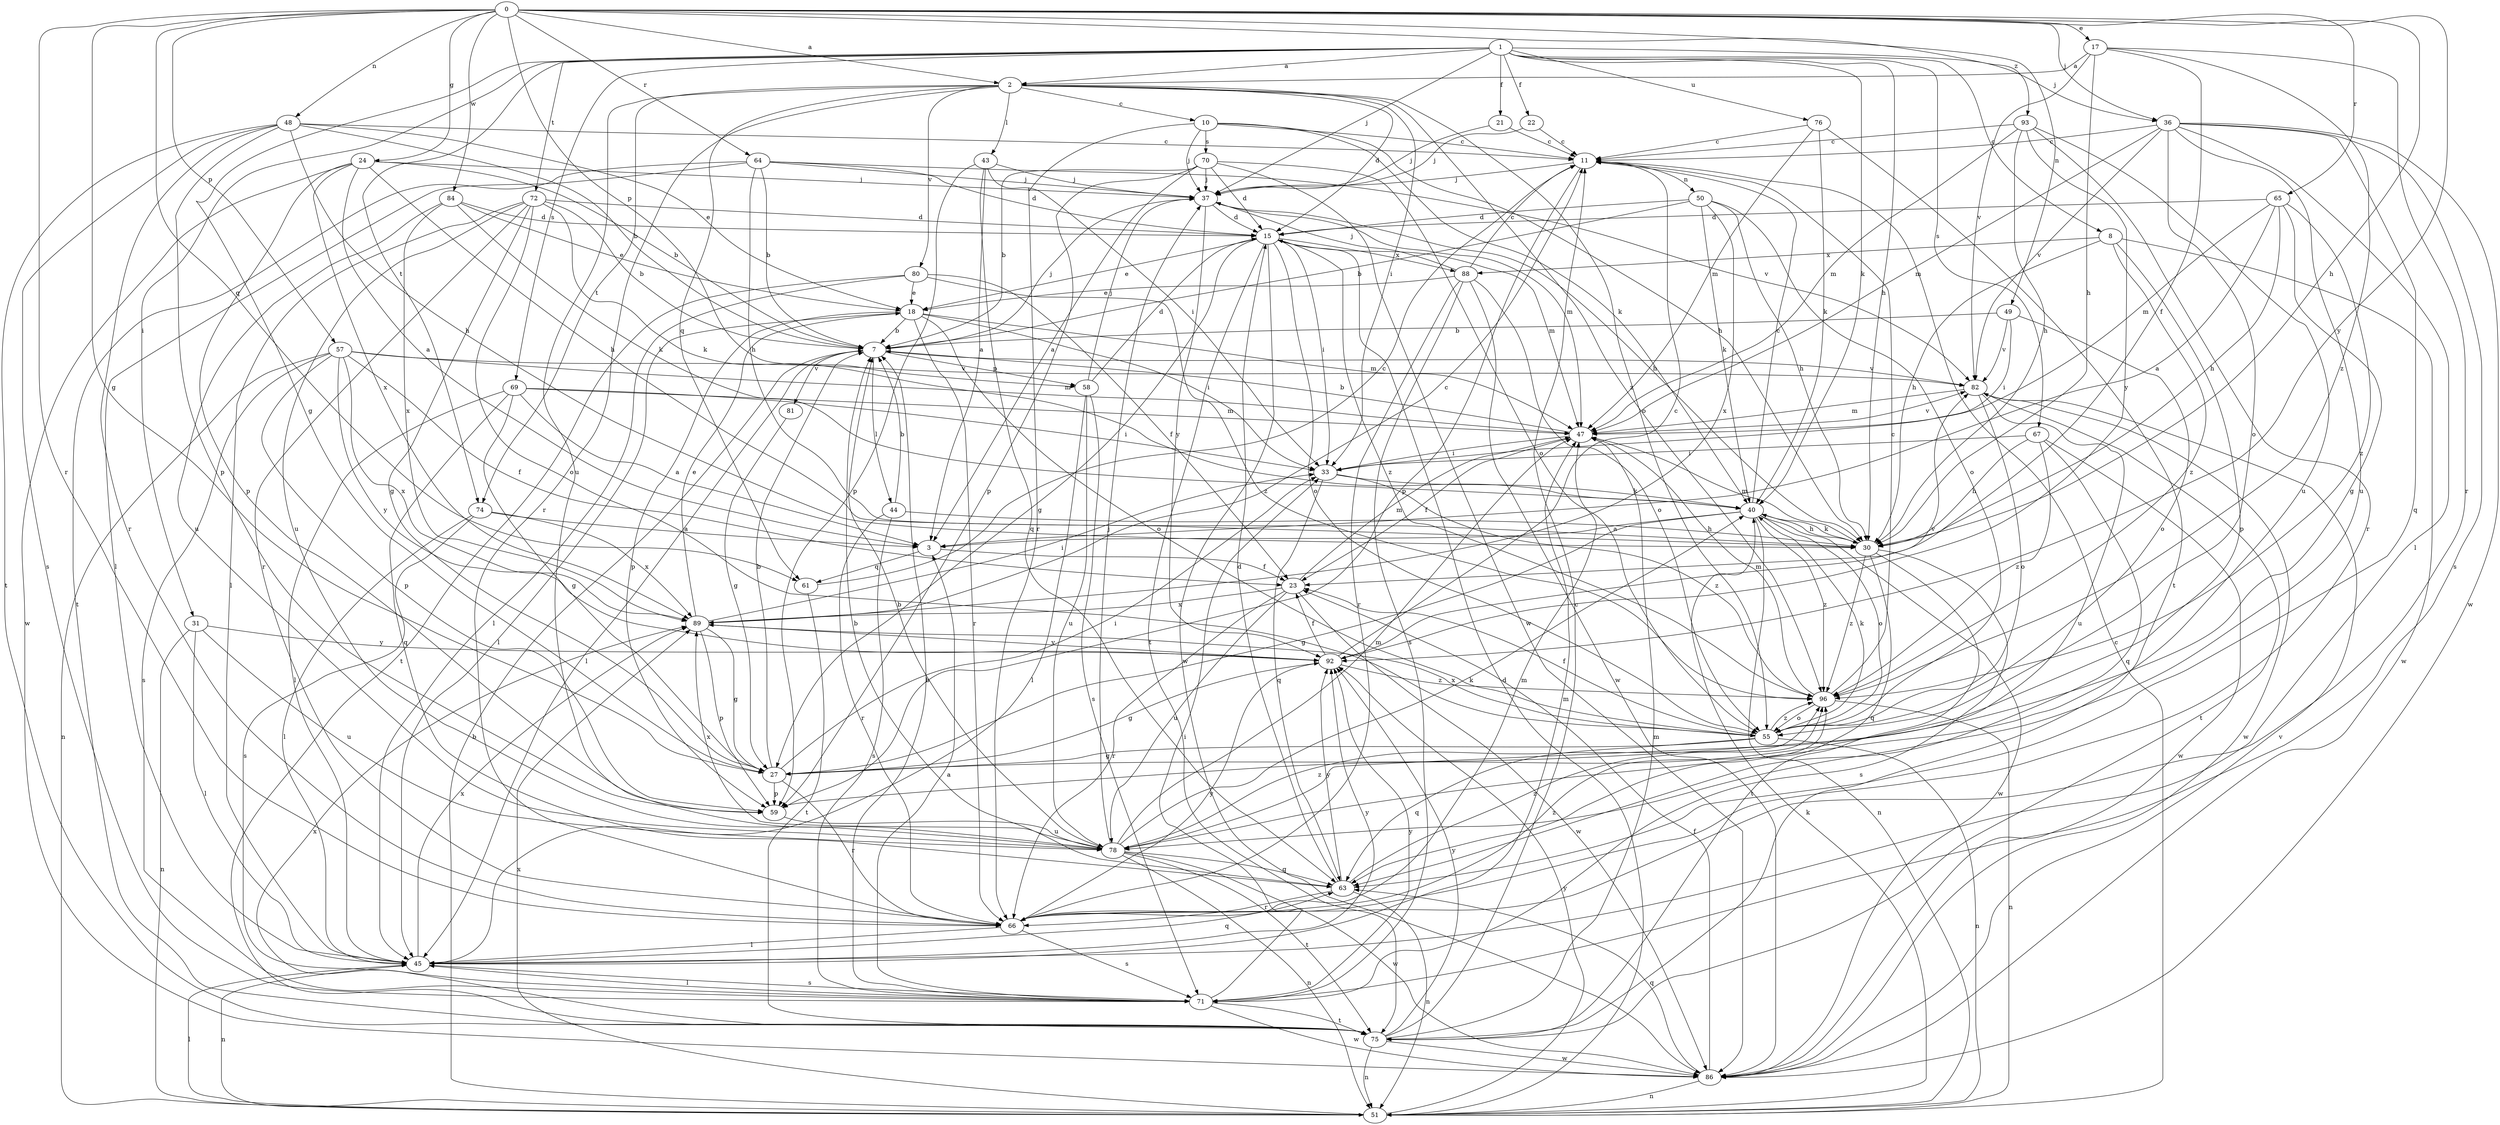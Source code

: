 strict digraph  {
0;
1;
2;
3;
7;
8;
10;
11;
15;
17;
18;
21;
22;
23;
24;
27;
30;
31;
33;
36;
37;
40;
43;
44;
45;
47;
48;
49;
50;
51;
55;
57;
58;
59;
61;
63;
64;
65;
66;
67;
69;
70;
71;
72;
74;
75;
76;
78;
80;
81;
82;
84;
86;
88;
89;
92;
93;
96;
0 -> 2  [label=a];
0 -> 17  [label=e];
0 -> 24  [label=g];
0 -> 27  [label=g];
0 -> 30  [label=h];
0 -> 36  [label=j];
0 -> 48  [label=n];
0 -> 49  [label=n];
0 -> 57  [label=p];
0 -> 58  [label=p];
0 -> 61  [label=q];
0 -> 64  [label=r];
0 -> 65  [label=r];
0 -> 66  [label=r];
0 -> 84  [label=w];
0 -> 92  [label=y];
0 -> 93  [label=z];
1 -> 2  [label=a];
1 -> 8  [label=c];
1 -> 21  [label=f];
1 -> 22  [label=f];
1 -> 27  [label=g];
1 -> 30  [label=h];
1 -> 31  [label=i];
1 -> 36  [label=j];
1 -> 37  [label=j];
1 -> 40  [label=k];
1 -> 67  [label=s];
1 -> 69  [label=s];
1 -> 72  [label=t];
1 -> 74  [label=t];
1 -> 76  [label=u];
2 -> 10  [label=c];
2 -> 15  [label=d];
2 -> 33  [label=i];
2 -> 43  [label=l];
2 -> 55  [label=o];
2 -> 61  [label=q];
2 -> 66  [label=r];
2 -> 74  [label=t];
2 -> 78  [label=u];
2 -> 80  [label=v];
2 -> 96  [label=z];
3 -> 23  [label=f];
3 -> 61  [label=q];
7 -> 37  [label=j];
7 -> 44  [label=l];
7 -> 45  [label=l];
7 -> 58  [label=p];
7 -> 81  [label=v];
7 -> 82  [label=v];
8 -> 30  [label=h];
8 -> 59  [label=p];
8 -> 86  [label=w];
8 -> 88  [label=x];
8 -> 96  [label=z];
10 -> 11  [label=c];
10 -> 30  [label=h];
10 -> 37  [label=j];
10 -> 40  [label=k];
10 -> 66  [label=r];
10 -> 70  [label=s];
11 -> 37  [label=j];
11 -> 50  [label=n];
11 -> 59  [label=p];
15 -> 18  [label=e];
15 -> 27  [label=g];
15 -> 33  [label=i];
15 -> 47  [label=m];
15 -> 55  [label=o];
15 -> 75  [label=t];
15 -> 86  [label=w];
15 -> 88  [label=x];
15 -> 96  [label=z];
17 -> 2  [label=a];
17 -> 23  [label=f];
17 -> 30  [label=h];
17 -> 66  [label=r];
17 -> 82  [label=v];
17 -> 96  [label=z];
18 -> 7  [label=b];
18 -> 33  [label=i];
18 -> 45  [label=l];
18 -> 47  [label=m];
18 -> 55  [label=o];
18 -> 59  [label=p];
18 -> 66  [label=r];
21 -> 11  [label=c];
21 -> 37  [label=j];
22 -> 11  [label=c];
22 -> 37  [label=j];
23 -> 47  [label=m];
23 -> 66  [label=r];
23 -> 78  [label=u];
23 -> 86  [label=w];
23 -> 89  [label=x];
24 -> 3  [label=a];
24 -> 7  [label=b];
24 -> 30  [label=h];
24 -> 37  [label=j];
24 -> 59  [label=p];
24 -> 86  [label=w];
24 -> 89  [label=x];
27 -> 7  [label=b];
27 -> 33  [label=i];
27 -> 59  [label=p];
27 -> 66  [label=r];
30 -> 40  [label=k];
30 -> 47  [label=m];
30 -> 63  [label=q];
30 -> 71  [label=s];
30 -> 75  [label=t];
30 -> 96  [label=z];
31 -> 45  [label=l];
31 -> 51  [label=n];
31 -> 78  [label=u];
31 -> 92  [label=y];
33 -> 40  [label=k];
33 -> 63  [label=q];
33 -> 96  [label=z];
36 -> 11  [label=c];
36 -> 45  [label=l];
36 -> 47  [label=m];
36 -> 55  [label=o];
36 -> 63  [label=q];
36 -> 71  [label=s];
36 -> 78  [label=u];
36 -> 82  [label=v];
36 -> 86  [label=w];
37 -> 15  [label=d];
37 -> 30  [label=h];
37 -> 47  [label=m];
37 -> 92  [label=y];
40 -> 3  [label=a];
40 -> 11  [label=c];
40 -> 27  [label=g];
40 -> 30  [label=h];
40 -> 51  [label=n];
40 -> 55  [label=o];
40 -> 86  [label=w];
40 -> 96  [label=z];
43 -> 3  [label=a];
43 -> 33  [label=i];
43 -> 37  [label=j];
43 -> 59  [label=p];
43 -> 63  [label=q];
44 -> 7  [label=b];
44 -> 30  [label=h];
44 -> 66  [label=r];
44 -> 71  [label=s];
45 -> 47  [label=m];
45 -> 51  [label=n];
45 -> 63  [label=q];
45 -> 71  [label=s];
45 -> 89  [label=x];
45 -> 92  [label=y];
47 -> 7  [label=b];
47 -> 23  [label=f];
47 -> 33  [label=i];
47 -> 82  [label=v];
48 -> 7  [label=b];
48 -> 11  [label=c];
48 -> 18  [label=e];
48 -> 30  [label=h];
48 -> 59  [label=p];
48 -> 66  [label=r];
48 -> 71  [label=s];
48 -> 75  [label=t];
49 -> 7  [label=b];
49 -> 33  [label=i];
49 -> 55  [label=o];
49 -> 82  [label=v];
50 -> 7  [label=b];
50 -> 15  [label=d];
50 -> 30  [label=h];
50 -> 40  [label=k];
50 -> 55  [label=o];
50 -> 89  [label=x];
51 -> 7  [label=b];
51 -> 11  [label=c];
51 -> 15  [label=d];
51 -> 40  [label=k];
51 -> 45  [label=l];
51 -> 89  [label=x];
51 -> 92  [label=y];
55 -> 23  [label=f];
55 -> 27  [label=g];
55 -> 40  [label=k];
55 -> 51  [label=n];
55 -> 63  [label=q];
55 -> 89  [label=x];
55 -> 96  [label=z];
57 -> 23  [label=f];
57 -> 47  [label=m];
57 -> 51  [label=n];
57 -> 59  [label=p];
57 -> 71  [label=s];
57 -> 82  [label=v];
57 -> 89  [label=x];
57 -> 92  [label=y];
58 -> 15  [label=d];
58 -> 37  [label=j];
58 -> 45  [label=l];
58 -> 71  [label=s];
58 -> 78  [label=u];
59 -> 78  [label=u];
61 -> 11  [label=c];
61 -> 75  [label=t];
63 -> 7  [label=b];
63 -> 15  [label=d];
63 -> 51  [label=n];
63 -> 66  [label=r];
63 -> 92  [label=y];
63 -> 96  [label=z];
64 -> 7  [label=b];
64 -> 15  [label=d];
64 -> 30  [label=h];
64 -> 37  [label=j];
64 -> 45  [label=l];
64 -> 75  [label=t];
64 -> 82  [label=v];
65 -> 3  [label=a];
65 -> 15  [label=d];
65 -> 27  [label=g];
65 -> 30  [label=h];
65 -> 47  [label=m];
65 -> 96  [label=z];
66 -> 45  [label=l];
66 -> 47  [label=m];
66 -> 71  [label=s];
66 -> 92  [label=y];
66 -> 96  [label=z];
67 -> 30  [label=h];
67 -> 33  [label=i];
67 -> 63  [label=q];
67 -> 86  [label=w];
67 -> 96  [label=z];
69 -> 3  [label=a];
69 -> 27  [label=g];
69 -> 33  [label=i];
69 -> 45  [label=l];
69 -> 47  [label=m];
69 -> 63  [label=q];
70 -> 3  [label=a];
70 -> 7  [label=b];
70 -> 15  [label=d];
70 -> 37  [label=j];
70 -> 55  [label=o];
70 -> 59  [label=p];
70 -> 86  [label=w];
71 -> 3  [label=a];
71 -> 7  [label=b];
71 -> 33  [label=i];
71 -> 45  [label=l];
71 -> 75  [label=t];
71 -> 86  [label=w];
71 -> 92  [label=y];
72 -> 7  [label=b];
72 -> 15  [label=d];
72 -> 27  [label=g];
72 -> 40  [label=k];
72 -> 45  [label=l];
72 -> 55  [label=o];
72 -> 66  [label=r];
72 -> 78  [label=u];
74 -> 3  [label=a];
74 -> 45  [label=l];
74 -> 71  [label=s];
74 -> 89  [label=x];
75 -> 11  [label=c];
75 -> 47  [label=m];
75 -> 51  [label=n];
75 -> 86  [label=w];
75 -> 89  [label=x];
75 -> 92  [label=y];
76 -> 11  [label=c];
76 -> 40  [label=k];
76 -> 47  [label=m];
76 -> 75  [label=t];
78 -> 7  [label=b];
78 -> 37  [label=j];
78 -> 40  [label=k];
78 -> 47  [label=m];
78 -> 51  [label=n];
78 -> 63  [label=q];
78 -> 75  [label=t];
78 -> 86  [label=w];
78 -> 89  [label=x];
78 -> 96  [label=z];
80 -> 18  [label=e];
80 -> 23  [label=f];
80 -> 45  [label=l];
80 -> 75  [label=t];
80 -> 96  [label=z];
81 -> 27  [label=g];
82 -> 47  [label=m];
82 -> 55  [label=o];
82 -> 75  [label=t];
82 -> 78  [label=u];
82 -> 86  [label=w];
84 -> 15  [label=d];
84 -> 18  [label=e];
84 -> 40  [label=k];
84 -> 78  [label=u];
84 -> 89  [label=x];
86 -> 23  [label=f];
86 -> 51  [label=n];
86 -> 63  [label=q];
86 -> 82  [label=v];
88 -> 11  [label=c];
88 -> 18  [label=e];
88 -> 37  [label=j];
88 -> 55  [label=o];
88 -> 66  [label=r];
88 -> 71  [label=s];
88 -> 86  [label=w];
89 -> 11  [label=c];
89 -> 18  [label=e];
89 -> 27  [label=g];
89 -> 33  [label=i];
89 -> 59  [label=p];
89 -> 92  [label=y];
92 -> 11  [label=c];
92 -> 23  [label=f];
92 -> 27  [label=g];
92 -> 82  [label=v];
92 -> 96  [label=z];
93 -> 11  [label=c];
93 -> 30  [label=h];
93 -> 47  [label=m];
93 -> 66  [label=r];
93 -> 78  [label=u];
93 -> 92  [label=y];
96 -> 11  [label=c];
96 -> 47  [label=m];
96 -> 51  [label=n];
96 -> 55  [label=o];
}
